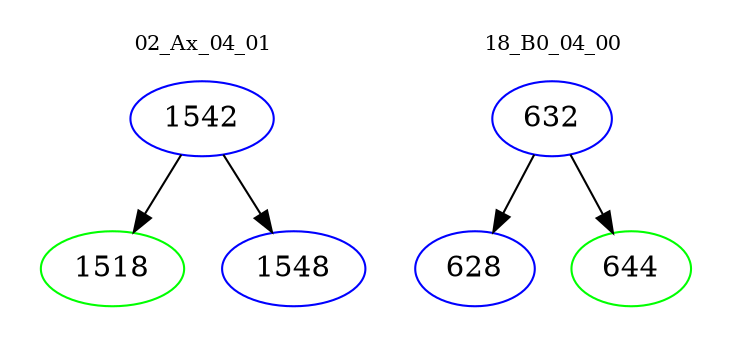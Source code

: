 digraph{
subgraph cluster_0 {
color = white
label = "02_Ax_04_01";
fontsize=10;
T0_1542 [label="1542", color="blue"]
T0_1542 -> T0_1518 [color="black"]
T0_1518 [label="1518", color="green"]
T0_1542 -> T0_1548 [color="black"]
T0_1548 [label="1548", color="blue"]
}
subgraph cluster_1 {
color = white
label = "18_B0_04_00";
fontsize=10;
T1_632 [label="632", color="blue"]
T1_632 -> T1_628 [color="black"]
T1_628 [label="628", color="blue"]
T1_632 -> T1_644 [color="black"]
T1_644 [label="644", color="green"]
}
}
